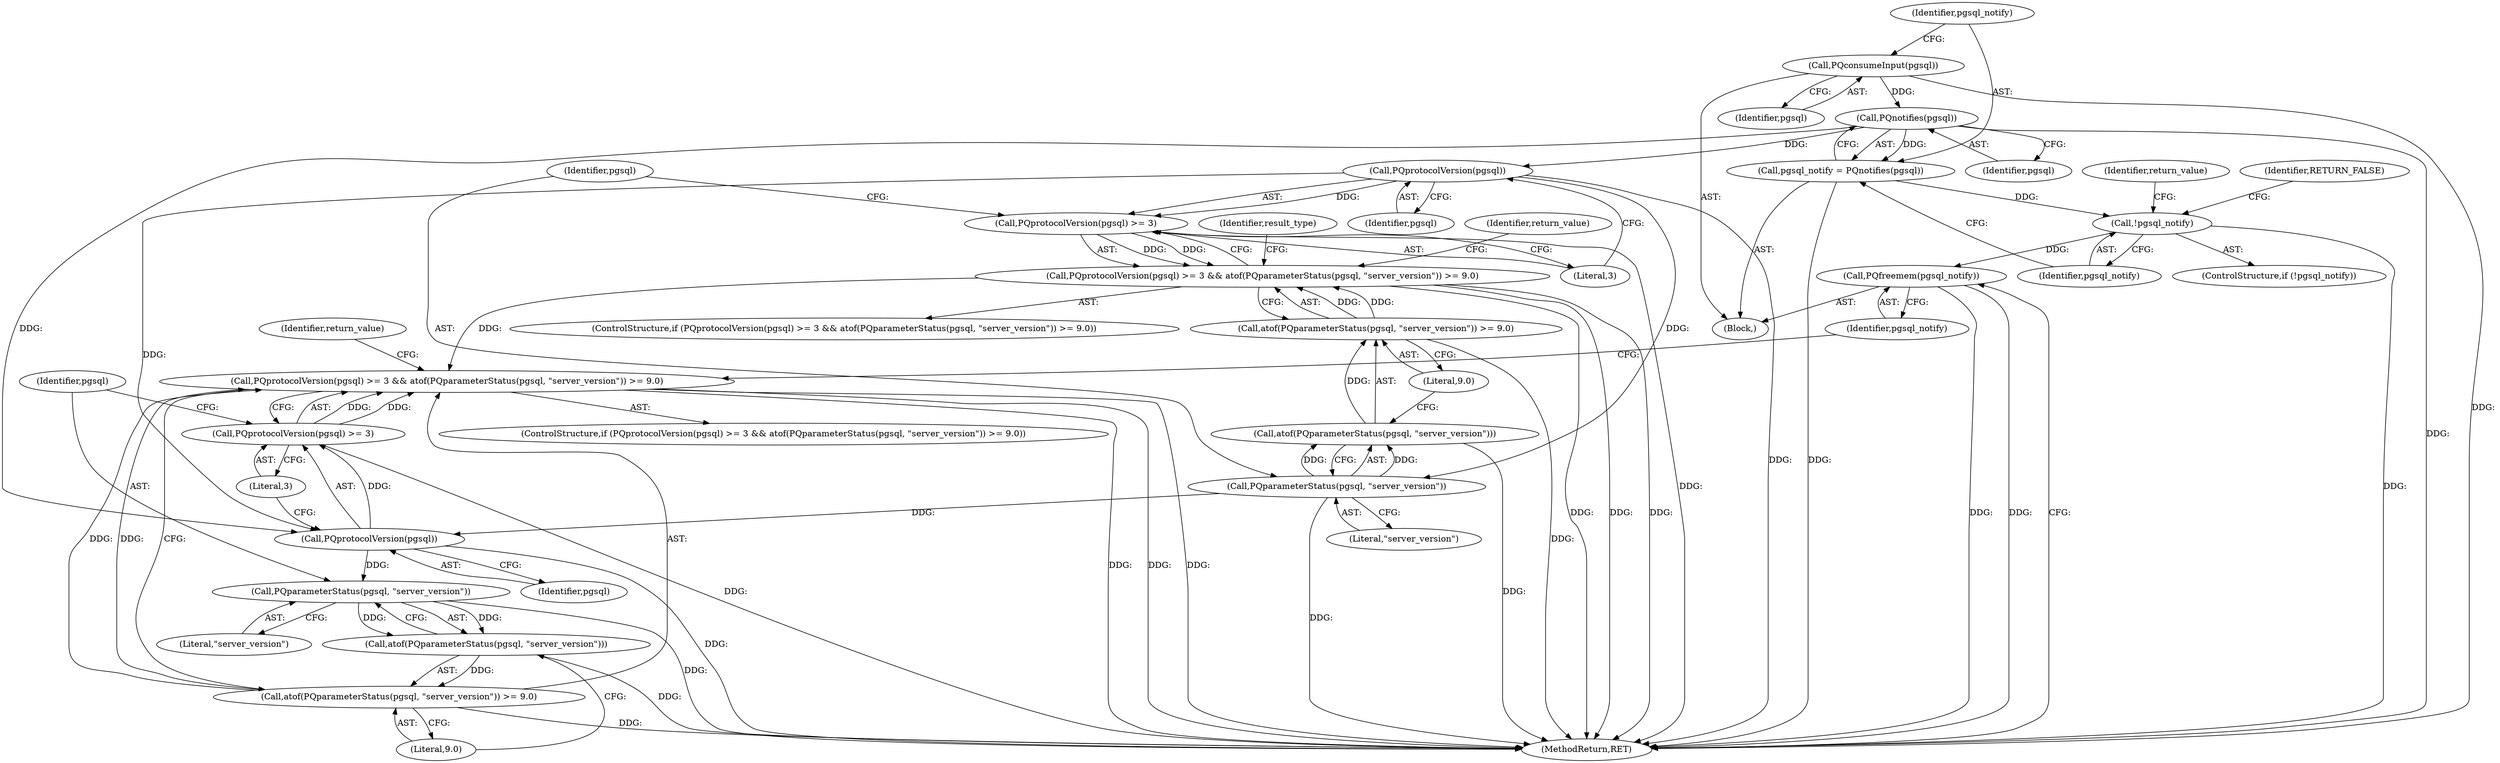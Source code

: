 digraph "0_php_2cc4e69cc6d8dbc4b3568ad3dd583324a7c11d64@pointer" {
"1000131" [label="(Call,PQconsumeInput(pgsql))"];
"1000135" [label="(Call,PQnotifies(pgsql))"];
"1000133" [label="(Call,pgsql_notify = PQnotifies(pgsql))"];
"1000138" [label="(Call,!pgsql_notify)"];
"1000220" [label="(Call,PQfreemem(pgsql_notify))"];
"1000165" [label="(Call,PQprotocolVersion(pgsql))"];
"1000164" [label="(Call,PQprotocolVersion(pgsql) >= 3)"];
"1000163" [label="(Call,PQprotocolVersion(pgsql) >= 3 && atof(PQparameterStatus(pgsql, \"server_version\")) >= 9.0)"];
"1000201" [label="(Call,PQprotocolVersion(pgsql) >= 3 && atof(PQparameterStatus(pgsql, \"server_version\")) >= 9.0)"];
"1000170" [label="(Call,PQparameterStatus(pgsql, \"server_version\"))"];
"1000169" [label="(Call,atof(PQparameterStatus(pgsql, \"server_version\")))"];
"1000168" [label="(Call,atof(PQparameterStatus(pgsql, \"server_version\")) >= 9.0)"];
"1000203" [label="(Call,PQprotocolVersion(pgsql))"];
"1000202" [label="(Call,PQprotocolVersion(pgsql) >= 3)"];
"1000208" [label="(Call,PQparameterStatus(pgsql, \"server_version\"))"];
"1000207" [label="(Call,atof(PQparameterStatus(pgsql, \"server_version\")))"];
"1000206" [label="(Call,atof(PQparameterStatus(pgsql, \"server_version\")) >= 9.0)"];
"1000139" [label="(Identifier,pgsql_notify)"];
"1000166" [label="(Identifier,pgsql)"];
"1000220" [label="(Call,PQfreemem(pgsql_notify))"];
"1000221" [label="(Identifier,pgsql_notify)"];
"1000143" [label="(Identifier,return_value)"];
"1000137" [label="(ControlStructure,if (!pgsql_notify))"];
"1000167" [label="(Literal,3)"];
"1000222" [label="(MethodReturn,RET)"];
"1000206" [label="(Call,atof(PQparameterStatus(pgsql, \"server_version\")) >= 9.0)"];
"1000205" [label="(Literal,3)"];
"1000109" [label="(Block,)"];
"1000141" [label="(Identifier,RETURN_FALSE)"];
"1000171" [label="(Identifier,pgsql)"];
"1000204" [label="(Identifier,pgsql)"];
"1000165" [label="(Call,PQprotocolVersion(pgsql))"];
"1000210" [label="(Literal,\"server_version\")"];
"1000184" [label="(Identifier,result_type)"];
"1000164" [label="(Call,PQprotocolVersion(pgsql) >= 3)"];
"1000136" [label="(Identifier,pgsql)"];
"1000138" [label="(Call,!pgsql_notify)"];
"1000135" [label="(Call,PQnotifies(pgsql))"];
"1000214" [label="(Identifier,return_value)"];
"1000203" [label="(Call,PQprotocolVersion(pgsql))"];
"1000169" [label="(Call,atof(PQparameterStatus(pgsql, \"server_version\")))"];
"1000200" [label="(ControlStructure,if (PQprotocolVersion(pgsql) >= 3 && atof(PQparameterStatus(pgsql, \"server_version\")) >= 9.0))"];
"1000211" [label="(Literal,9.0)"];
"1000133" [label="(Call,pgsql_notify = PQnotifies(pgsql))"];
"1000131" [label="(Call,PQconsumeInput(pgsql))"];
"1000207" [label="(Call,atof(PQparameterStatus(pgsql, \"server_version\")))"];
"1000162" [label="(ControlStructure,if (PQprotocolVersion(pgsql) >= 3 && atof(PQparameterStatus(pgsql, \"server_version\")) >= 9.0))"];
"1000168" [label="(Call,atof(PQparameterStatus(pgsql, \"server_version\")) >= 9.0)"];
"1000163" [label="(Call,PQprotocolVersion(pgsql) >= 3 && atof(PQparameterStatus(pgsql, \"server_version\")) >= 9.0)"];
"1000202" [label="(Call,PQprotocolVersion(pgsql) >= 3)"];
"1000201" [label="(Call,PQprotocolVersion(pgsql) >= 3 && atof(PQparameterStatus(pgsql, \"server_version\")) >= 9.0)"];
"1000176" [label="(Identifier,return_value)"];
"1000134" [label="(Identifier,pgsql_notify)"];
"1000132" [label="(Identifier,pgsql)"];
"1000170" [label="(Call,PQparameterStatus(pgsql, \"server_version\"))"];
"1000173" [label="(Literal,9.0)"];
"1000209" [label="(Identifier,pgsql)"];
"1000172" [label="(Literal,\"server_version\")"];
"1000208" [label="(Call,PQparameterStatus(pgsql, \"server_version\"))"];
"1000131" -> "1000109"  [label="AST: "];
"1000131" -> "1000132"  [label="CFG: "];
"1000132" -> "1000131"  [label="AST: "];
"1000134" -> "1000131"  [label="CFG: "];
"1000131" -> "1000222"  [label="DDG: "];
"1000131" -> "1000135"  [label="DDG: "];
"1000135" -> "1000133"  [label="AST: "];
"1000135" -> "1000136"  [label="CFG: "];
"1000136" -> "1000135"  [label="AST: "];
"1000133" -> "1000135"  [label="CFG: "];
"1000135" -> "1000222"  [label="DDG: "];
"1000135" -> "1000133"  [label="DDG: "];
"1000135" -> "1000165"  [label="DDG: "];
"1000135" -> "1000203"  [label="DDG: "];
"1000133" -> "1000109"  [label="AST: "];
"1000134" -> "1000133"  [label="AST: "];
"1000139" -> "1000133"  [label="CFG: "];
"1000133" -> "1000222"  [label="DDG: "];
"1000133" -> "1000138"  [label="DDG: "];
"1000138" -> "1000137"  [label="AST: "];
"1000138" -> "1000139"  [label="CFG: "];
"1000139" -> "1000138"  [label="AST: "];
"1000141" -> "1000138"  [label="CFG: "];
"1000143" -> "1000138"  [label="CFG: "];
"1000138" -> "1000222"  [label="DDG: "];
"1000138" -> "1000220"  [label="DDG: "];
"1000220" -> "1000109"  [label="AST: "];
"1000220" -> "1000221"  [label="CFG: "];
"1000221" -> "1000220"  [label="AST: "];
"1000222" -> "1000220"  [label="CFG: "];
"1000220" -> "1000222"  [label="DDG: "];
"1000220" -> "1000222"  [label="DDG: "];
"1000165" -> "1000164"  [label="AST: "];
"1000165" -> "1000166"  [label="CFG: "];
"1000166" -> "1000165"  [label="AST: "];
"1000167" -> "1000165"  [label="CFG: "];
"1000165" -> "1000222"  [label="DDG: "];
"1000165" -> "1000164"  [label="DDG: "];
"1000165" -> "1000170"  [label="DDG: "];
"1000165" -> "1000203"  [label="DDG: "];
"1000164" -> "1000163"  [label="AST: "];
"1000164" -> "1000167"  [label="CFG: "];
"1000167" -> "1000164"  [label="AST: "];
"1000171" -> "1000164"  [label="CFG: "];
"1000163" -> "1000164"  [label="CFG: "];
"1000164" -> "1000222"  [label="DDG: "];
"1000164" -> "1000163"  [label="DDG: "];
"1000164" -> "1000163"  [label="DDG: "];
"1000163" -> "1000162"  [label="AST: "];
"1000163" -> "1000168"  [label="CFG: "];
"1000168" -> "1000163"  [label="AST: "];
"1000176" -> "1000163"  [label="CFG: "];
"1000184" -> "1000163"  [label="CFG: "];
"1000163" -> "1000222"  [label="DDG: "];
"1000163" -> "1000222"  [label="DDG: "];
"1000163" -> "1000222"  [label="DDG: "];
"1000168" -> "1000163"  [label="DDG: "];
"1000168" -> "1000163"  [label="DDG: "];
"1000163" -> "1000201"  [label="DDG: "];
"1000201" -> "1000200"  [label="AST: "];
"1000201" -> "1000202"  [label="CFG: "];
"1000201" -> "1000206"  [label="CFG: "];
"1000202" -> "1000201"  [label="AST: "];
"1000206" -> "1000201"  [label="AST: "];
"1000214" -> "1000201"  [label="CFG: "];
"1000221" -> "1000201"  [label="CFG: "];
"1000201" -> "1000222"  [label="DDG: "];
"1000201" -> "1000222"  [label="DDG: "];
"1000201" -> "1000222"  [label="DDG: "];
"1000202" -> "1000201"  [label="DDG: "];
"1000202" -> "1000201"  [label="DDG: "];
"1000206" -> "1000201"  [label="DDG: "];
"1000206" -> "1000201"  [label="DDG: "];
"1000170" -> "1000169"  [label="AST: "];
"1000170" -> "1000172"  [label="CFG: "];
"1000171" -> "1000170"  [label="AST: "];
"1000172" -> "1000170"  [label="AST: "];
"1000169" -> "1000170"  [label="CFG: "];
"1000170" -> "1000222"  [label="DDG: "];
"1000170" -> "1000169"  [label="DDG: "];
"1000170" -> "1000169"  [label="DDG: "];
"1000170" -> "1000203"  [label="DDG: "];
"1000169" -> "1000168"  [label="AST: "];
"1000173" -> "1000169"  [label="CFG: "];
"1000169" -> "1000222"  [label="DDG: "];
"1000169" -> "1000168"  [label="DDG: "];
"1000168" -> "1000173"  [label="CFG: "];
"1000173" -> "1000168"  [label="AST: "];
"1000168" -> "1000222"  [label="DDG: "];
"1000203" -> "1000202"  [label="AST: "];
"1000203" -> "1000204"  [label="CFG: "];
"1000204" -> "1000203"  [label="AST: "];
"1000205" -> "1000203"  [label="CFG: "];
"1000203" -> "1000222"  [label="DDG: "];
"1000203" -> "1000202"  [label="DDG: "];
"1000203" -> "1000208"  [label="DDG: "];
"1000202" -> "1000205"  [label="CFG: "];
"1000205" -> "1000202"  [label="AST: "];
"1000209" -> "1000202"  [label="CFG: "];
"1000202" -> "1000222"  [label="DDG: "];
"1000208" -> "1000207"  [label="AST: "];
"1000208" -> "1000210"  [label="CFG: "];
"1000209" -> "1000208"  [label="AST: "];
"1000210" -> "1000208"  [label="AST: "];
"1000207" -> "1000208"  [label="CFG: "];
"1000208" -> "1000222"  [label="DDG: "];
"1000208" -> "1000207"  [label="DDG: "];
"1000208" -> "1000207"  [label="DDG: "];
"1000207" -> "1000206"  [label="AST: "];
"1000211" -> "1000207"  [label="CFG: "];
"1000207" -> "1000222"  [label="DDG: "];
"1000207" -> "1000206"  [label="DDG: "];
"1000206" -> "1000211"  [label="CFG: "];
"1000211" -> "1000206"  [label="AST: "];
"1000206" -> "1000222"  [label="DDG: "];
}
